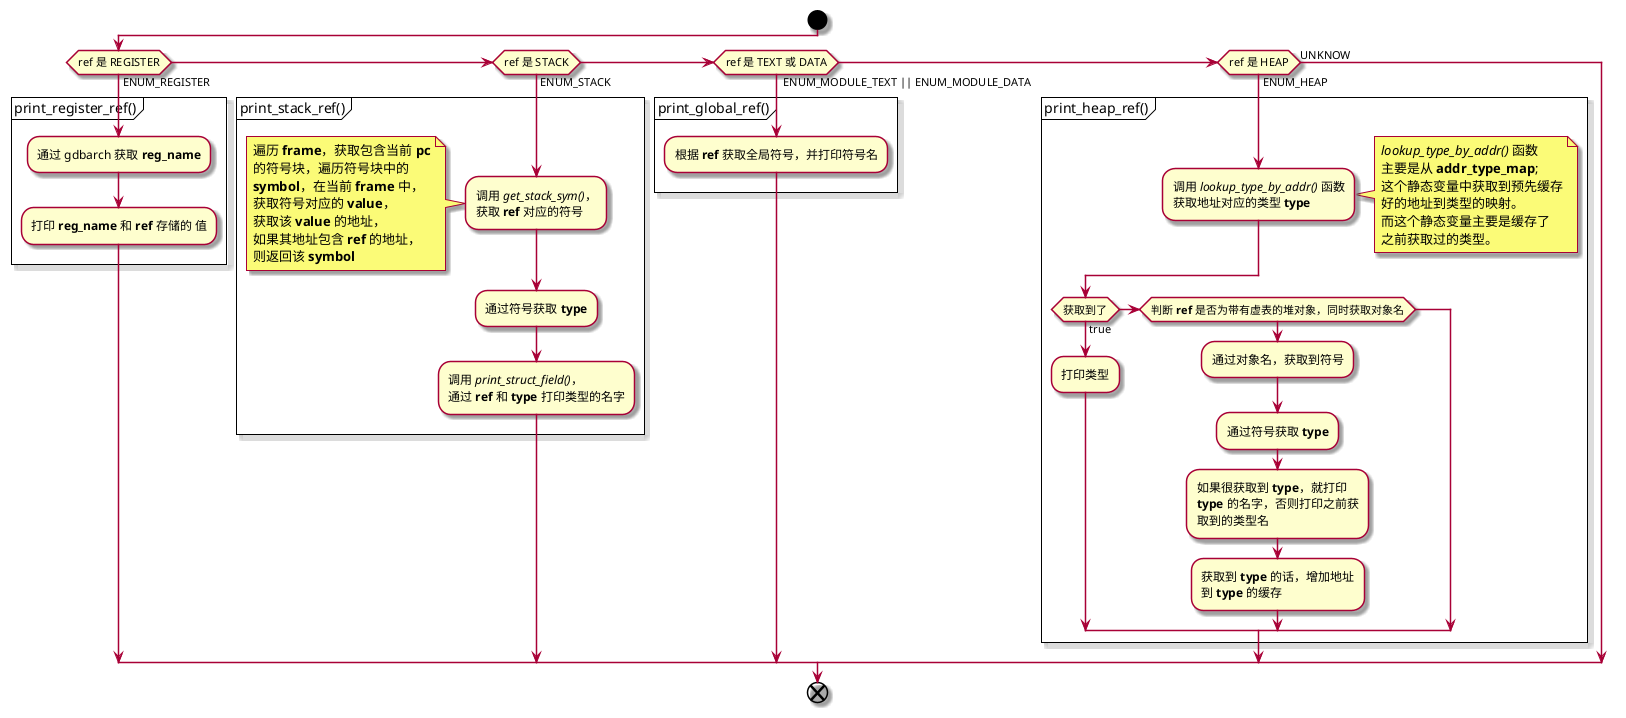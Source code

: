 @startuml print_ref
skin rose

start

if (ref 是 REGISTER) then (ENUM_REGISTER)
    partition print_register_ref() {
        :通过 gdbarch 获取 **reg_name**;
        :打印 **reg_name** 和 **ref** 存储的 值;
    }
elseif (ref 是 STACK) then (ENUM_STACK)
    partition print_stack_ref() {
        :调用 //get_stack_sym()//，
        获取 **ref** 对应的符号;
        note left
            遍历 **frame**，获取包含当前 **pc**
            的符号块，遍历符号块中的
            **symbol**，在当前 **frame** 中，
            获取符号对应的 **value**，
            获取该 **value** 的地址，
            如果其地址包含 **ref** 的地址，
            则返回该 **symbol**
        end note
        :通过符号获取 **type**;
        :调用 //print_struct_field()//，
        通过 **ref** 和 **type** 打印类型的名字;
    }
elseif (ref 是 TEXT 或 DATA) then ( ENUM_MODULE_TEXT || ENUM_MODULE_DATA)
    partition print_global_ref() {
        :根据 **ref** 获取全局符号，并打印符号名;
    }
elseif (ref 是 HEAP) then (ENUM_HEAP)
    partition print_heap_ref() {
        :调用 //lookup_type_by_addr()// 函数
        获取地址对应的类型 **type**;
        note right
            //lookup_type_by_addr()// 函数
            主要是从 **addr_type_map**;
            这个静态变量中获取到预先缓存
            好的地址到类型的映射。
            而这个静态变量主要是缓存了
            之前获取过的类型。
        end note
        if (获取到了) then (true)
            :打印类型;
        elseif (判断 **ref** 是否为带有虚表的堆对象，同时获取对象名)
            note right
                判断是否为带虚表的对象基于以下判断：
                1. object_reference 如果是堆段，
                    则其上记录了所在 block 的地址
                2. 虚表地址会存储在 block 的开头位置
                3. 可以先假设这个取到的是虚表地址，
                    先判断该地址对应的 segment 是否
                    为数据段或者代码段
                4. 如果是数据段或代码段，则可以找到
                    对应的符号及其名字
                另外，//is_heap_object_with_vptr()//
                函数同时也会获取到类型的对象名
            end note
            :通过对象名，获取到符号;
            :通过符号获取 **type**;
            :如果很获取到 **type**，就打印
            **type** 的名字，否则打印之前获
            取到的类型名;
            :获取到 **type** 的话，增加地址
            到 **type** 的缓存;
        endif
    }
else (UNKNOW)
endif

end
@enduml